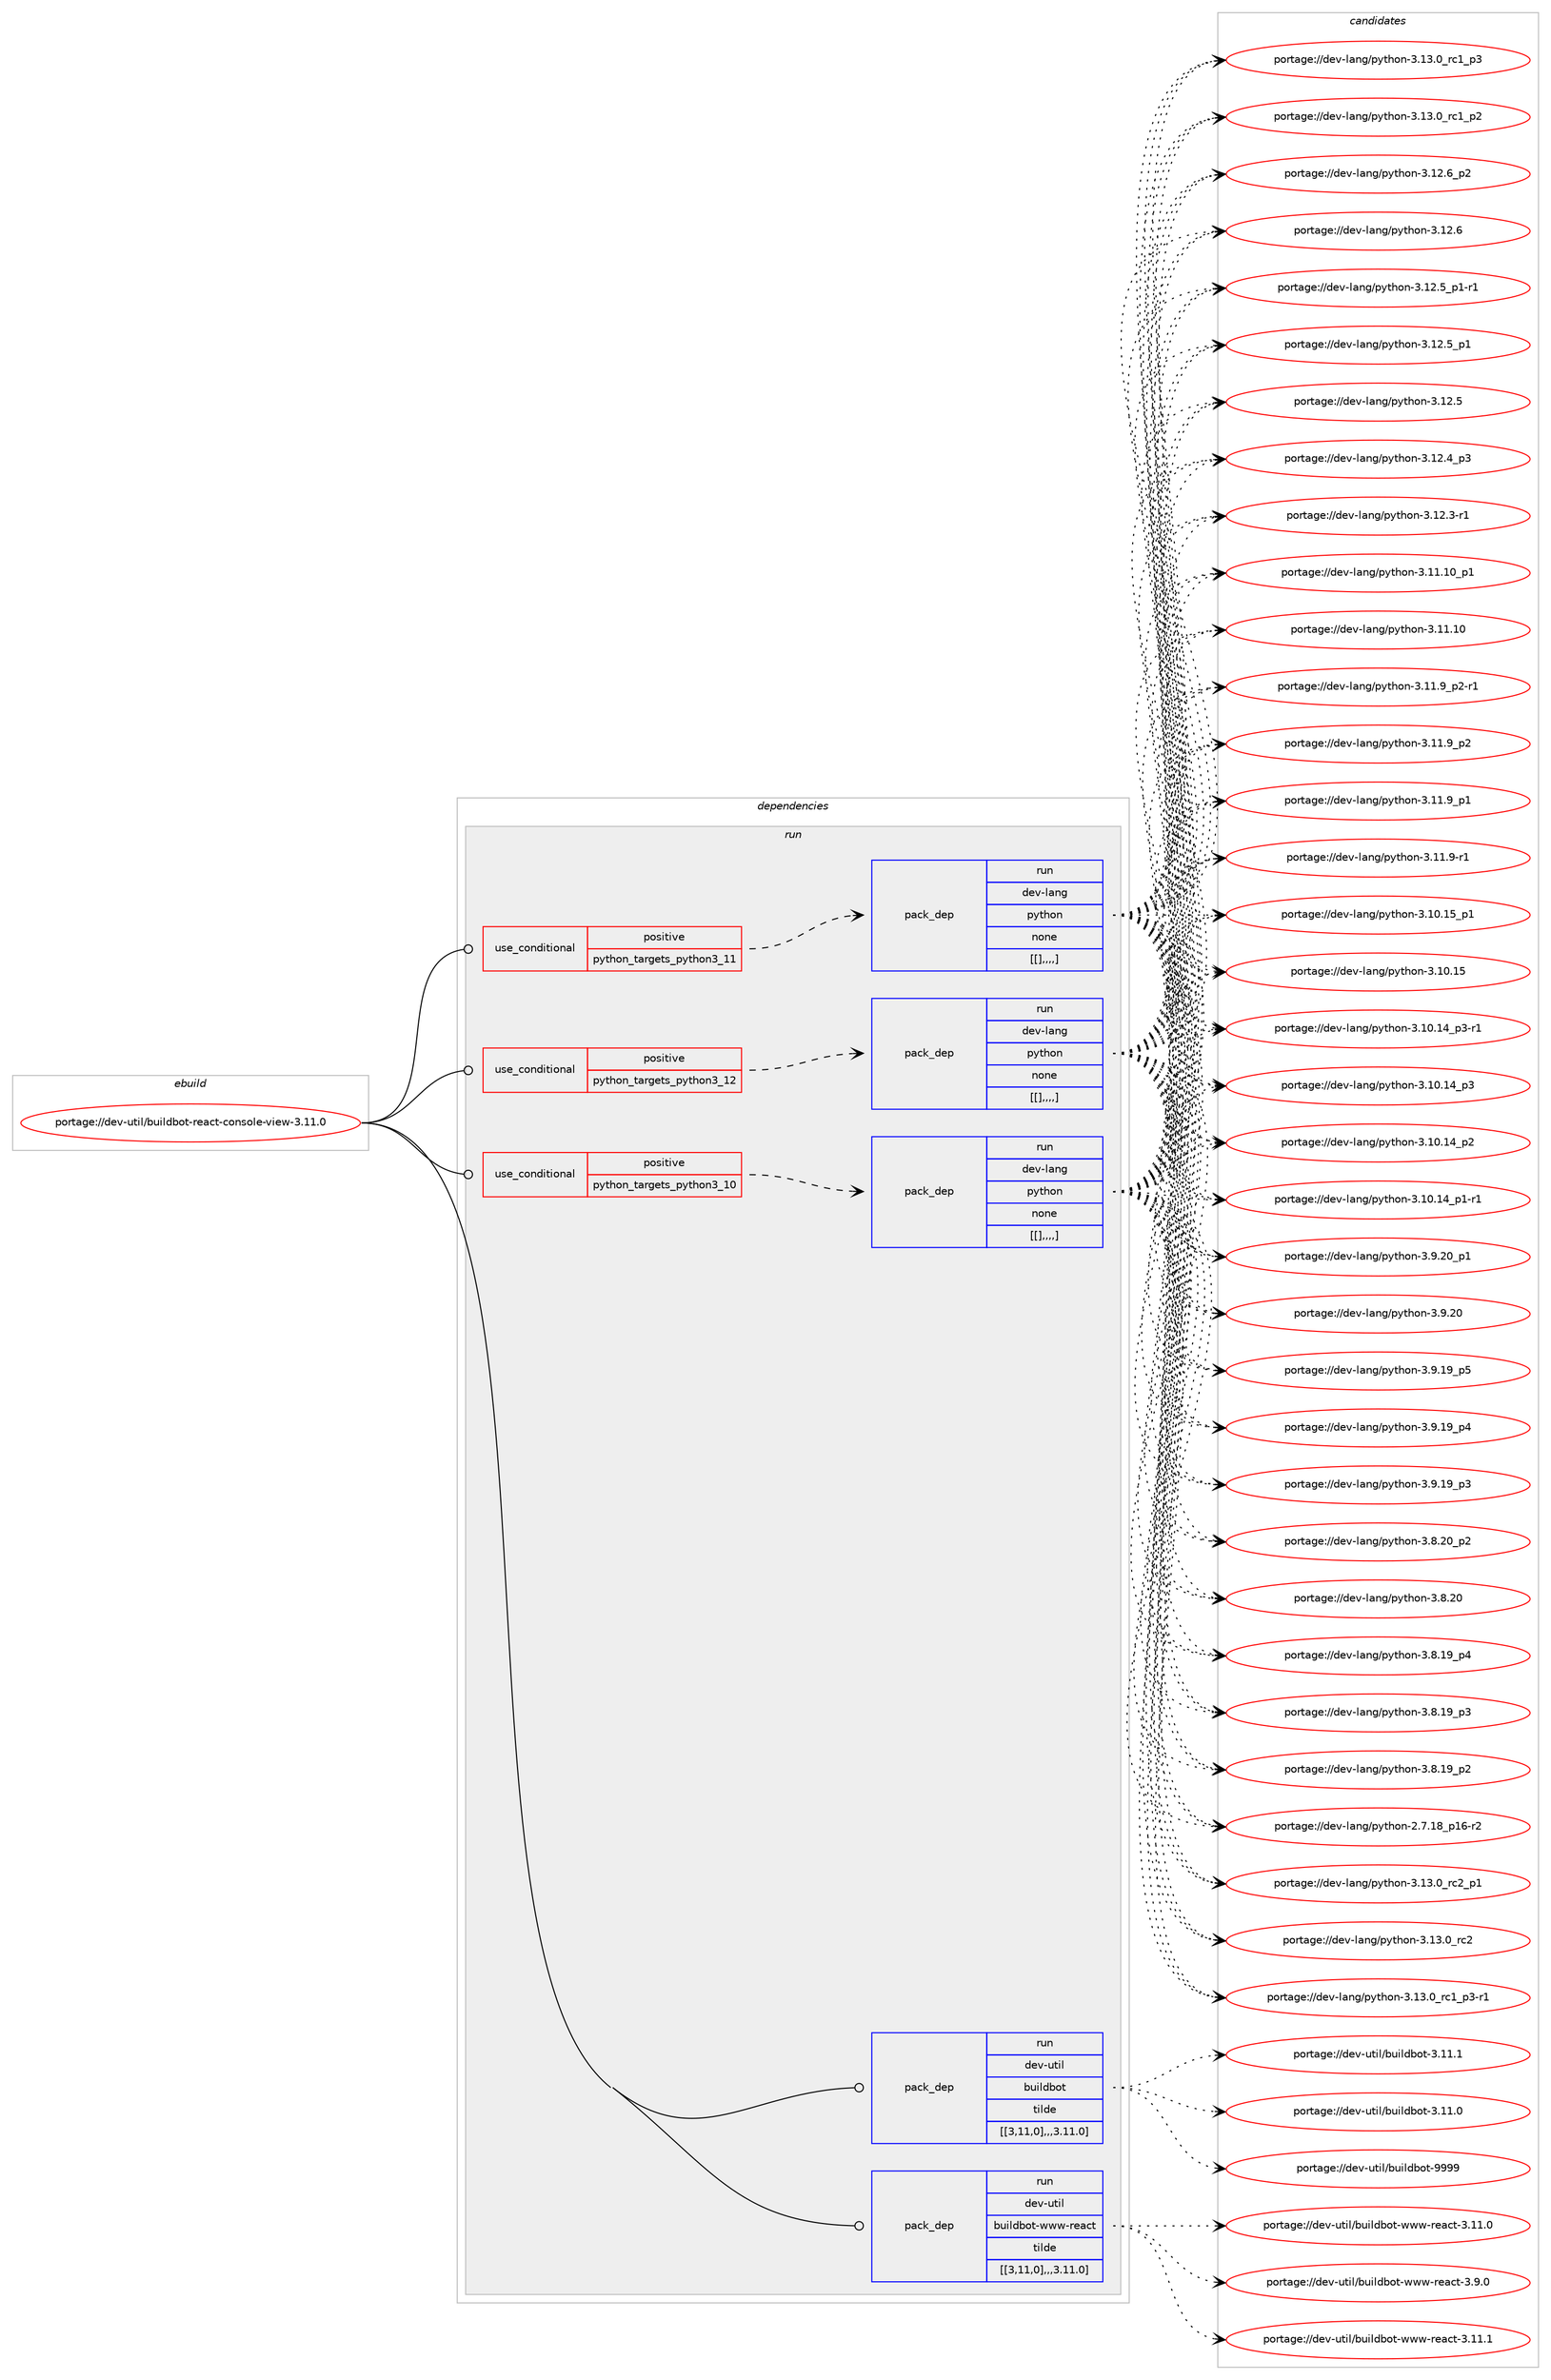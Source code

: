 digraph prolog {

# *************
# Graph options
# *************

newrank=true;
concentrate=true;
compound=true;
graph [rankdir=LR,fontname=Helvetica,fontsize=10,ranksep=1.5];#, ranksep=2.5, nodesep=0.2];
edge  [arrowhead=vee];
node  [fontname=Helvetica,fontsize=10];

# **********
# The ebuild
# **********

subgraph cluster_leftcol {
color=gray;
label=<<i>ebuild</i>>;
id [label="portage://dev-util/buildbot-react-console-view-3.11.0", color=red, width=4, href="../dev-util/buildbot-react-console-view-3.11.0.svg"];
}

# ****************
# The dependencies
# ****************

subgraph cluster_midcol {
color=gray;
label=<<i>dependencies</i>>;
subgraph cluster_compile {
fillcolor="#eeeeee";
style=filled;
label=<<i>compile</i>>;
}
subgraph cluster_compileandrun {
fillcolor="#eeeeee";
style=filled;
label=<<i>compile and run</i>>;
}
subgraph cluster_run {
fillcolor="#eeeeee";
style=filled;
label=<<i>run</i>>;
subgraph cond61924 {
dependency216278 [label=<<TABLE BORDER="0" CELLBORDER="1" CELLSPACING="0" CELLPADDING="4"><TR><TD ROWSPAN="3" CELLPADDING="10">use_conditional</TD></TR><TR><TD>positive</TD></TR><TR><TD>python_targets_python3_10</TD></TR></TABLE>>, shape=none, color=red];
subgraph pack152958 {
dependency216279 [label=<<TABLE BORDER="0" CELLBORDER="1" CELLSPACING="0" CELLPADDING="4" WIDTH="220"><TR><TD ROWSPAN="6" CELLPADDING="30">pack_dep</TD></TR><TR><TD WIDTH="110">run</TD></TR><TR><TD>dev-lang</TD></TR><TR><TD>python</TD></TR><TR><TD>none</TD></TR><TR><TD>[[],,,,]</TD></TR></TABLE>>, shape=none, color=blue];
}
dependency216278:e -> dependency216279:w [weight=20,style="dashed",arrowhead="vee"];
}
id:e -> dependency216278:w [weight=20,style="solid",arrowhead="odot"];
subgraph cond61925 {
dependency216280 [label=<<TABLE BORDER="0" CELLBORDER="1" CELLSPACING="0" CELLPADDING="4"><TR><TD ROWSPAN="3" CELLPADDING="10">use_conditional</TD></TR><TR><TD>positive</TD></TR><TR><TD>python_targets_python3_11</TD></TR></TABLE>>, shape=none, color=red];
subgraph pack152959 {
dependency216281 [label=<<TABLE BORDER="0" CELLBORDER="1" CELLSPACING="0" CELLPADDING="4" WIDTH="220"><TR><TD ROWSPAN="6" CELLPADDING="30">pack_dep</TD></TR><TR><TD WIDTH="110">run</TD></TR><TR><TD>dev-lang</TD></TR><TR><TD>python</TD></TR><TR><TD>none</TD></TR><TR><TD>[[],,,,]</TD></TR></TABLE>>, shape=none, color=blue];
}
dependency216280:e -> dependency216281:w [weight=20,style="dashed",arrowhead="vee"];
}
id:e -> dependency216280:w [weight=20,style="solid",arrowhead="odot"];
subgraph cond61926 {
dependency216282 [label=<<TABLE BORDER="0" CELLBORDER="1" CELLSPACING="0" CELLPADDING="4"><TR><TD ROWSPAN="3" CELLPADDING="10">use_conditional</TD></TR><TR><TD>positive</TD></TR><TR><TD>python_targets_python3_12</TD></TR></TABLE>>, shape=none, color=red];
subgraph pack152960 {
dependency216283 [label=<<TABLE BORDER="0" CELLBORDER="1" CELLSPACING="0" CELLPADDING="4" WIDTH="220"><TR><TD ROWSPAN="6" CELLPADDING="30">pack_dep</TD></TR><TR><TD WIDTH="110">run</TD></TR><TR><TD>dev-lang</TD></TR><TR><TD>python</TD></TR><TR><TD>none</TD></TR><TR><TD>[[],,,,]</TD></TR></TABLE>>, shape=none, color=blue];
}
dependency216282:e -> dependency216283:w [weight=20,style="dashed",arrowhead="vee"];
}
id:e -> dependency216282:w [weight=20,style="solid",arrowhead="odot"];
subgraph pack152961 {
dependency216284 [label=<<TABLE BORDER="0" CELLBORDER="1" CELLSPACING="0" CELLPADDING="4" WIDTH="220"><TR><TD ROWSPAN="6" CELLPADDING="30">pack_dep</TD></TR><TR><TD WIDTH="110">run</TD></TR><TR><TD>dev-util</TD></TR><TR><TD>buildbot</TD></TR><TR><TD>tilde</TD></TR><TR><TD>[[3,11,0],,,3.11.0]</TD></TR></TABLE>>, shape=none, color=blue];
}
id:e -> dependency216284:w [weight=20,style="solid",arrowhead="odot"];
subgraph pack152962 {
dependency216285 [label=<<TABLE BORDER="0" CELLBORDER="1" CELLSPACING="0" CELLPADDING="4" WIDTH="220"><TR><TD ROWSPAN="6" CELLPADDING="30">pack_dep</TD></TR><TR><TD WIDTH="110">run</TD></TR><TR><TD>dev-util</TD></TR><TR><TD>buildbot-www-react</TD></TR><TR><TD>tilde</TD></TR><TR><TD>[[3,11,0],,,3.11.0]</TD></TR></TABLE>>, shape=none, color=blue];
}
id:e -> dependency216285:w [weight=20,style="solid",arrowhead="odot"];
}
}

# **************
# The candidates
# **************

subgraph cluster_choices {
rank=same;
color=gray;
label=<<i>candidates</i>>;

subgraph choice152958 {
color=black;
nodesep=1;
choice100101118451089711010347112121116104111110455146495146489511499509511249 [label="portage://dev-lang/python-3.13.0_rc2_p1", color=red, width=4,href="../dev-lang/python-3.13.0_rc2_p1.svg"];
choice10010111845108971101034711212111610411111045514649514648951149950 [label="portage://dev-lang/python-3.13.0_rc2", color=red, width=4,href="../dev-lang/python-3.13.0_rc2.svg"];
choice1001011184510897110103471121211161041111104551464951464895114994995112514511449 [label="portage://dev-lang/python-3.13.0_rc1_p3-r1", color=red, width=4,href="../dev-lang/python-3.13.0_rc1_p3-r1.svg"];
choice100101118451089711010347112121116104111110455146495146489511499499511251 [label="portage://dev-lang/python-3.13.0_rc1_p3", color=red, width=4,href="../dev-lang/python-3.13.0_rc1_p3.svg"];
choice100101118451089711010347112121116104111110455146495146489511499499511250 [label="portage://dev-lang/python-3.13.0_rc1_p2", color=red, width=4,href="../dev-lang/python-3.13.0_rc1_p2.svg"];
choice100101118451089711010347112121116104111110455146495046549511250 [label="portage://dev-lang/python-3.12.6_p2", color=red, width=4,href="../dev-lang/python-3.12.6_p2.svg"];
choice10010111845108971101034711212111610411111045514649504654 [label="portage://dev-lang/python-3.12.6", color=red, width=4,href="../dev-lang/python-3.12.6.svg"];
choice1001011184510897110103471121211161041111104551464950465395112494511449 [label="portage://dev-lang/python-3.12.5_p1-r1", color=red, width=4,href="../dev-lang/python-3.12.5_p1-r1.svg"];
choice100101118451089711010347112121116104111110455146495046539511249 [label="portage://dev-lang/python-3.12.5_p1", color=red, width=4,href="../dev-lang/python-3.12.5_p1.svg"];
choice10010111845108971101034711212111610411111045514649504653 [label="portage://dev-lang/python-3.12.5", color=red, width=4,href="../dev-lang/python-3.12.5.svg"];
choice100101118451089711010347112121116104111110455146495046529511251 [label="portage://dev-lang/python-3.12.4_p3", color=red, width=4,href="../dev-lang/python-3.12.4_p3.svg"];
choice100101118451089711010347112121116104111110455146495046514511449 [label="portage://dev-lang/python-3.12.3-r1", color=red, width=4,href="../dev-lang/python-3.12.3-r1.svg"];
choice10010111845108971101034711212111610411111045514649494649489511249 [label="portage://dev-lang/python-3.11.10_p1", color=red, width=4,href="../dev-lang/python-3.11.10_p1.svg"];
choice1001011184510897110103471121211161041111104551464949464948 [label="portage://dev-lang/python-3.11.10", color=red, width=4,href="../dev-lang/python-3.11.10.svg"];
choice1001011184510897110103471121211161041111104551464949465795112504511449 [label="portage://dev-lang/python-3.11.9_p2-r1", color=red, width=4,href="../dev-lang/python-3.11.9_p2-r1.svg"];
choice100101118451089711010347112121116104111110455146494946579511250 [label="portage://dev-lang/python-3.11.9_p2", color=red, width=4,href="../dev-lang/python-3.11.9_p2.svg"];
choice100101118451089711010347112121116104111110455146494946579511249 [label="portage://dev-lang/python-3.11.9_p1", color=red, width=4,href="../dev-lang/python-3.11.9_p1.svg"];
choice100101118451089711010347112121116104111110455146494946574511449 [label="portage://dev-lang/python-3.11.9-r1", color=red, width=4,href="../dev-lang/python-3.11.9-r1.svg"];
choice10010111845108971101034711212111610411111045514649484649539511249 [label="portage://dev-lang/python-3.10.15_p1", color=red, width=4,href="../dev-lang/python-3.10.15_p1.svg"];
choice1001011184510897110103471121211161041111104551464948464953 [label="portage://dev-lang/python-3.10.15", color=red, width=4,href="../dev-lang/python-3.10.15.svg"];
choice100101118451089711010347112121116104111110455146494846495295112514511449 [label="portage://dev-lang/python-3.10.14_p3-r1", color=red, width=4,href="../dev-lang/python-3.10.14_p3-r1.svg"];
choice10010111845108971101034711212111610411111045514649484649529511251 [label="portage://dev-lang/python-3.10.14_p3", color=red, width=4,href="../dev-lang/python-3.10.14_p3.svg"];
choice10010111845108971101034711212111610411111045514649484649529511250 [label="portage://dev-lang/python-3.10.14_p2", color=red, width=4,href="../dev-lang/python-3.10.14_p2.svg"];
choice100101118451089711010347112121116104111110455146494846495295112494511449 [label="portage://dev-lang/python-3.10.14_p1-r1", color=red, width=4,href="../dev-lang/python-3.10.14_p1-r1.svg"];
choice100101118451089711010347112121116104111110455146574650489511249 [label="portage://dev-lang/python-3.9.20_p1", color=red, width=4,href="../dev-lang/python-3.9.20_p1.svg"];
choice10010111845108971101034711212111610411111045514657465048 [label="portage://dev-lang/python-3.9.20", color=red, width=4,href="../dev-lang/python-3.9.20.svg"];
choice100101118451089711010347112121116104111110455146574649579511253 [label="portage://dev-lang/python-3.9.19_p5", color=red, width=4,href="../dev-lang/python-3.9.19_p5.svg"];
choice100101118451089711010347112121116104111110455146574649579511252 [label="portage://dev-lang/python-3.9.19_p4", color=red, width=4,href="../dev-lang/python-3.9.19_p4.svg"];
choice100101118451089711010347112121116104111110455146574649579511251 [label="portage://dev-lang/python-3.9.19_p3", color=red, width=4,href="../dev-lang/python-3.9.19_p3.svg"];
choice100101118451089711010347112121116104111110455146564650489511250 [label="portage://dev-lang/python-3.8.20_p2", color=red, width=4,href="../dev-lang/python-3.8.20_p2.svg"];
choice10010111845108971101034711212111610411111045514656465048 [label="portage://dev-lang/python-3.8.20", color=red, width=4,href="../dev-lang/python-3.8.20.svg"];
choice100101118451089711010347112121116104111110455146564649579511252 [label="portage://dev-lang/python-3.8.19_p4", color=red, width=4,href="../dev-lang/python-3.8.19_p4.svg"];
choice100101118451089711010347112121116104111110455146564649579511251 [label="portage://dev-lang/python-3.8.19_p3", color=red, width=4,href="../dev-lang/python-3.8.19_p3.svg"];
choice100101118451089711010347112121116104111110455146564649579511250 [label="portage://dev-lang/python-3.8.19_p2", color=red, width=4,href="../dev-lang/python-3.8.19_p2.svg"];
choice100101118451089711010347112121116104111110455046554649569511249544511450 [label="portage://dev-lang/python-2.7.18_p16-r2", color=red, width=4,href="../dev-lang/python-2.7.18_p16-r2.svg"];
dependency216279:e -> choice100101118451089711010347112121116104111110455146495146489511499509511249:w [style=dotted,weight="100"];
dependency216279:e -> choice10010111845108971101034711212111610411111045514649514648951149950:w [style=dotted,weight="100"];
dependency216279:e -> choice1001011184510897110103471121211161041111104551464951464895114994995112514511449:w [style=dotted,weight="100"];
dependency216279:e -> choice100101118451089711010347112121116104111110455146495146489511499499511251:w [style=dotted,weight="100"];
dependency216279:e -> choice100101118451089711010347112121116104111110455146495146489511499499511250:w [style=dotted,weight="100"];
dependency216279:e -> choice100101118451089711010347112121116104111110455146495046549511250:w [style=dotted,weight="100"];
dependency216279:e -> choice10010111845108971101034711212111610411111045514649504654:w [style=dotted,weight="100"];
dependency216279:e -> choice1001011184510897110103471121211161041111104551464950465395112494511449:w [style=dotted,weight="100"];
dependency216279:e -> choice100101118451089711010347112121116104111110455146495046539511249:w [style=dotted,weight="100"];
dependency216279:e -> choice10010111845108971101034711212111610411111045514649504653:w [style=dotted,weight="100"];
dependency216279:e -> choice100101118451089711010347112121116104111110455146495046529511251:w [style=dotted,weight="100"];
dependency216279:e -> choice100101118451089711010347112121116104111110455146495046514511449:w [style=dotted,weight="100"];
dependency216279:e -> choice10010111845108971101034711212111610411111045514649494649489511249:w [style=dotted,weight="100"];
dependency216279:e -> choice1001011184510897110103471121211161041111104551464949464948:w [style=dotted,weight="100"];
dependency216279:e -> choice1001011184510897110103471121211161041111104551464949465795112504511449:w [style=dotted,weight="100"];
dependency216279:e -> choice100101118451089711010347112121116104111110455146494946579511250:w [style=dotted,weight="100"];
dependency216279:e -> choice100101118451089711010347112121116104111110455146494946579511249:w [style=dotted,weight="100"];
dependency216279:e -> choice100101118451089711010347112121116104111110455146494946574511449:w [style=dotted,weight="100"];
dependency216279:e -> choice10010111845108971101034711212111610411111045514649484649539511249:w [style=dotted,weight="100"];
dependency216279:e -> choice1001011184510897110103471121211161041111104551464948464953:w [style=dotted,weight="100"];
dependency216279:e -> choice100101118451089711010347112121116104111110455146494846495295112514511449:w [style=dotted,weight="100"];
dependency216279:e -> choice10010111845108971101034711212111610411111045514649484649529511251:w [style=dotted,weight="100"];
dependency216279:e -> choice10010111845108971101034711212111610411111045514649484649529511250:w [style=dotted,weight="100"];
dependency216279:e -> choice100101118451089711010347112121116104111110455146494846495295112494511449:w [style=dotted,weight="100"];
dependency216279:e -> choice100101118451089711010347112121116104111110455146574650489511249:w [style=dotted,weight="100"];
dependency216279:e -> choice10010111845108971101034711212111610411111045514657465048:w [style=dotted,weight="100"];
dependency216279:e -> choice100101118451089711010347112121116104111110455146574649579511253:w [style=dotted,weight="100"];
dependency216279:e -> choice100101118451089711010347112121116104111110455146574649579511252:w [style=dotted,weight="100"];
dependency216279:e -> choice100101118451089711010347112121116104111110455146574649579511251:w [style=dotted,weight="100"];
dependency216279:e -> choice100101118451089711010347112121116104111110455146564650489511250:w [style=dotted,weight="100"];
dependency216279:e -> choice10010111845108971101034711212111610411111045514656465048:w [style=dotted,weight="100"];
dependency216279:e -> choice100101118451089711010347112121116104111110455146564649579511252:w [style=dotted,weight="100"];
dependency216279:e -> choice100101118451089711010347112121116104111110455146564649579511251:w [style=dotted,weight="100"];
dependency216279:e -> choice100101118451089711010347112121116104111110455146564649579511250:w [style=dotted,weight="100"];
dependency216279:e -> choice100101118451089711010347112121116104111110455046554649569511249544511450:w [style=dotted,weight="100"];
}
subgraph choice152959 {
color=black;
nodesep=1;
choice100101118451089711010347112121116104111110455146495146489511499509511249 [label="portage://dev-lang/python-3.13.0_rc2_p1", color=red, width=4,href="../dev-lang/python-3.13.0_rc2_p1.svg"];
choice10010111845108971101034711212111610411111045514649514648951149950 [label="portage://dev-lang/python-3.13.0_rc2", color=red, width=4,href="../dev-lang/python-3.13.0_rc2.svg"];
choice1001011184510897110103471121211161041111104551464951464895114994995112514511449 [label="portage://dev-lang/python-3.13.0_rc1_p3-r1", color=red, width=4,href="../dev-lang/python-3.13.0_rc1_p3-r1.svg"];
choice100101118451089711010347112121116104111110455146495146489511499499511251 [label="portage://dev-lang/python-3.13.0_rc1_p3", color=red, width=4,href="../dev-lang/python-3.13.0_rc1_p3.svg"];
choice100101118451089711010347112121116104111110455146495146489511499499511250 [label="portage://dev-lang/python-3.13.0_rc1_p2", color=red, width=4,href="../dev-lang/python-3.13.0_rc1_p2.svg"];
choice100101118451089711010347112121116104111110455146495046549511250 [label="portage://dev-lang/python-3.12.6_p2", color=red, width=4,href="../dev-lang/python-3.12.6_p2.svg"];
choice10010111845108971101034711212111610411111045514649504654 [label="portage://dev-lang/python-3.12.6", color=red, width=4,href="../dev-lang/python-3.12.6.svg"];
choice1001011184510897110103471121211161041111104551464950465395112494511449 [label="portage://dev-lang/python-3.12.5_p1-r1", color=red, width=4,href="../dev-lang/python-3.12.5_p1-r1.svg"];
choice100101118451089711010347112121116104111110455146495046539511249 [label="portage://dev-lang/python-3.12.5_p1", color=red, width=4,href="../dev-lang/python-3.12.5_p1.svg"];
choice10010111845108971101034711212111610411111045514649504653 [label="portage://dev-lang/python-3.12.5", color=red, width=4,href="../dev-lang/python-3.12.5.svg"];
choice100101118451089711010347112121116104111110455146495046529511251 [label="portage://dev-lang/python-3.12.4_p3", color=red, width=4,href="../dev-lang/python-3.12.4_p3.svg"];
choice100101118451089711010347112121116104111110455146495046514511449 [label="portage://dev-lang/python-3.12.3-r1", color=red, width=4,href="../dev-lang/python-3.12.3-r1.svg"];
choice10010111845108971101034711212111610411111045514649494649489511249 [label="portage://dev-lang/python-3.11.10_p1", color=red, width=4,href="../dev-lang/python-3.11.10_p1.svg"];
choice1001011184510897110103471121211161041111104551464949464948 [label="portage://dev-lang/python-3.11.10", color=red, width=4,href="../dev-lang/python-3.11.10.svg"];
choice1001011184510897110103471121211161041111104551464949465795112504511449 [label="portage://dev-lang/python-3.11.9_p2-r1", color=red, width=4,href="../dev-lang/python-3.11.9_p2-r1.svg"];
choice100101118451089711010347112121116104111110455146494946579511250 [label="portage://dev-lang/python-3.11.9_p2", color=red, width=4,href="../dev-lang/python-3.11.9_p2.svg"];
choice100101118451089711010347112121116104111110455146494946579511249 [label="portage://dev-lang/python-3.11.9_p1", color=red, width=4,href="../dev-lang/python-3.11.9_p1.svg"];
choice100101118451089711010347112121116104111110455146494946574511449 [label="portage://dev-lang/python-3.11.9-r1", color=red, width=4,href="../dev-lang/python-3.11.9-r1.svg"];
choice10010111845108971101034711212111610411111045514649484649539511249 [label="portage://dev-lang/python-3.10.15_p1", color=red, width=4,href="../dev-lang/python-3.10.15_p1.svg"];
choice1001011184510897110103471121211161041111104551464948464953 [label="portage://dev-lang/python-3.10.15", color=red, width=4,href="../dev-lang/python-3.10.15.svg"];
choice100101118451089711010347112121116104111110455146494846495295112514511449 [label="portage://dev-lang/python-3.10.14_p3-r1", color=red, width=4,href="../dev-lang/python-3.10.14_p3-r1.svg"];
choice10010111845108971101034711212111610411111045514649484649529511251 [label="portage://dev-lang/python-3.10.14_p3", color=red, width=4,href="../dev-lang/python-3.10.14_p3.svg"];
choice10010111845108971101034711212111610411111045514649484649529511250 [label="portage://dev-lang/python-3.10.14_p2", color=red, width=4,href="../dev-lang/python-3.10.14_p2.svg"];
choice100101118451089711010347112121116104111110455146494846495295112494511449 [label="portage://dev-lang/python-3.10.14_p1-r1", color=red, width=4,href="../dev-lang/python-3.10.14_p1-r1.svg"];
choice100101118451089711010347112121116104111110455146574650489511249 [label="portage://dev-lang/python-3.9.20_p1", color=red, width=4,href="../dev-lang/python-3.9.20_p1.svg"];
choice10010111845108971101034711212111610411111045514657465048 [label="portage://dev-lang/python-3.9.20", color=red, width=4,href="../dev-lang/python-3.9.20.svg"];
choice100101118451089711010347112121116104111110455146574649579511253 [label="portage://dev-lang/python-3.9.19_p5", color=red, width=4,href="../dev-lang/python-3.9.19_p5.svg"];
choice100101118451089711010347112121116104111110455146574649579511252 [label="portage://dev-lang/python-3.9.19_p4", color=red, width=4,href="../dev-lang/python-3.9.19_p4.svg"];
choice100101118451089711010347112121116104111110455146574649579511251 [label="portage://dev-lang/python-3.9.19_p3", color=red, width=4,href="../dev-lang/python-3.9.19_p3.svg"];
choice100101118451089711010347112121116104111110455146564650489511250 [label="portage://dev-lang/python-3.8.20_p2", color=red, width=4,href="../dev-lang/python-3.8.20_p2.svg"];
choice10010111845108971101034711212111610411111045514656465048 [label="portage://dev-lang/python-3.8.20", color=red, width=4,href="../dev-lang/python-3.8.20.svg"];
choice100101118451089711010347112121116104111110455146564649579511252 [label="portage://dev-lang/python-3.8.19_p4", color=red, width=4,href="../dev-lang/python-3.8.19_p4.svg"];
choice100101118451089711010347112121116104111110455146564649579511251 [label="portage://dev-lang/python-3.8.19_p3", color=red, width=4,href="../dev-lang/python-3.8.19_p3.svg"];
choice100101118451089711010347112121116104111110455146564649579511250 [label="portage://dev-lang/python-3.8.19_p2", color=red, width=4,href="../dev-lang/python-3.8.19_p2.svg"];
choice100101118451089711010347112121116104111110455046554649569511249544511450 [label="portage://dev-lang/python-2.7.18_p16-r2", color=red, width=4,href="../dev-lang/python-2.7.18_p16-r2.svg"];
dependency216281:e -> choice100101118451089711010347112121116104111110455146495146489511499509511249:w [style=dotted,weight="100"];
dependency216281:e -> choice10010111845108971101034711212111610411111045514649514648951149950:w [style=dotted,weight="100"];
dependency216281:e -> choice1001011184510897110103471121211161041111104551464951464895114994995112514511449:w [style=dotted,weight="100"];
dependency216281:e -> choice100101118451089711010347112121116104111110455146495146489511499499511251:w [style=dotted,weight="100"];
dependency216281:e -> choice100101118451089711010347112121116104111110455146495146489511499499511250:w [style=dotted,weight="100"];
dependency216281:e -> choice100101118451089711010347112121116104111110455146495046549511250:w [style=dotted,weight="100"];
dependency216281:e -> choice10010111845108971101034711212111610411111045514649504654:w [style=dotted,weight="100"];
dependency216281:e -> choice1001011184510897110103471121211161041111104551464950465395112494511449:w [style=dotted,weight="100"];
dependency216281:e -> choice100101118451089711010347112121116104111110455146495046539511249:w [style=dotted,weight="100"];
dependency216281:e -> choice10010111845108971101034711212111610411111045514649504653:w [style=dotted,weight="100"];
dependency216281:e -> choice100101118451089711010347112121116104111110455146495046529511251:w [style=dotted,weight="100"];
dependency216281:e -> choice100101118451089711010347112121116104111110455146495046514511449:w [style=dotted,weight="100"];
dependency216281:e -> choice10010111845108971101034711212111610411111045514649494649489511249:w [style=dotted,weight="100"];
dependency216281:e -> choice1001011184510897110103471121211161041111104551464949464948:w [style=dotted,weight="100"];
dependency216281:e -> choice1001011184510897110103471121211161041111104551464949465795112504511449:w [style=dotted,weight="100"];
dependency216281:e -> choice100101118451089711010347112121116104111110455146494946579511250:w [style=dotted,weight="100"];
dependency216281:e -> choice100101118451089711010347112121116104111110455146494946579511249:w [style=dotted,weight="100"];
dependency216281:e -> choice100101118451089711010347112121116104111110455146494946574511449:w [style=dotted,weight="100"];
dependency216281:e -> choice10010111845108971101034711212111610411111045514649484649539511249:w [style=dotted,weight="100"];
dependency216281:e -> choice1001011184510897110103471121211161041111104551464948464953:w [style=dotted,weight="100"];
dependency216281:e -> choice100101118451089711010347112121116104111110455146494846495295112514511449:w [style=dotted,weight="100"];
dependency216281:e -> choice10010111845108971101034711212111610411111045514649484649529511251:w [style=dotted,weight="100"];
dependency216281:e -> choice10010111845108971101034711212111610411111045514649484649529511250:w [style=dotted,weight="100"];
dependency216281:e -> choice100101118451089711010347112121116104111110455146494846495295112494511449:w [style=dotted,weight="100"];
dependency216281:e -> choice100101118451089711010347112121116104111110455146574650489511249:w [style=dotted,weight="100"];
dependency216281:e -> choice10010111845108971101034711212111610411111045514657465048:w [style=dotted,weight="100"];
dependency216281:e -> choice100101118451089711010347112121116104111110455146574649579511253:w [style=dotted,weight="100"];
dependency216281:e -> choice100101118451089711010347112121116104111110455146574649579511252:w [style=dotted,weight="100"];
dependency216281:e -> choice100101118451089711010347112121116104111110455146574649579511251:w [style=dotted,weight="100"];
dependency216281:e -> choice100101118451089711010347112121116104111110455146564650489511250:w [style=dotted,weight="100"];
dependency216281:e -> choice10010111845108971101034711212111610411111045514656465048:w [style=dotted,weight="100"];
dependency216281:e -> choice100101118451089711010347112121116104111110455146564649579511252:w [style=dotted,weight="100"];
dependency216281:e -> choice100101118451089711010347112121116104111110455146564649579511251:w [style=dotted,weight="100"];
dependency216281:e -> choice100101118451089711010347112121116104111110455146564649579511250:w [style=dotted,weight="100"];
dependency216281:e -> choice100101118451089711010347112121116104111110455046554649569511249544511450:w [style=dotted,weight="100"];
}
subgraph choice152960 {
color=black;
nodesep=1;
choice100101118451089711010347112121116104111110455146495146489511499509511249 [label="portage://dev-lang/python-3.13.0_rc2_p1", color=red, width=4,href="../dev-lang/python-3.13.0_rc2_p1.svg"];
choice10010111845108971101034711212111610411111045514649514648951149950 [label="portage://dev-lang/python-3.13.0_rc2", color=red, width=4,href="../dev-lang/python-3.13.0_rc2.svg"];
choice1001011184510897110103471121211161041111104551464951464895114994995112514511449 [label="portage://dev-lang/python-3.13.0_rc1_p3-r1", color=red, width=4,href="../dev-lang/python-3.13.0_rc1_p3-r1.svg"];
choice100101118451089711010347112121116104111110455146495146489511499499511251 [label="portage://dev-lang/python-3.13.0_rc1_p3", color=red, width=4,href="../dev-lang/python-3.13.0_rc1_p3.svg"];
choice100101118451089711010347112121116104111110455146495146489511499499511250 [label="portage://dev-lang/python-3.13.0_rc1_p2", color=red, width=4,href="../dev-lang/python-3.13.0_rc1_p2.svg"];
choice100101118451089711010347112121116104111110455146495046549511250 [label="portage://dev-lang/python-3.12.6_p2", color=red, width=4,href="../dev-lang/python-3.12.6_p2.svg"];
choice10010111845108971101034711212111610411111045514649504654 [label="portage://dev-lang/python-3.12.6", color=red, width=4,href="../dev-lang/python-3.12.6.svg"];
choice1001011184510897110103471121211161041111104551464950465395112494511449 [label="portage://dev-lang/python-3.12.5_p1-r1", color=red, width=4,href="../dev-lang/python-3.12.5_p1-r1.svg"];
choice100101118451089711010347112121116104111110455146495046539511249 [label="portage://dev-lang/python-3.12.5_p1", color=red, width=4,href="../dev-lang/python-3.12.5_p1.svg"];
choice10010111845108971101034711212111610411111045514649504653 [label="portage://dev-lang/python-3.12.5", color=red, width=4,href="../dev-lang/python-3.12.5.svg"];
choice100101118451089711010347112121116104111110455146495046529511251 [label="portage://dev-lang/python-3.12.4_p3", color=red, width=4,href="../dev-lang/python-3.12.4_p3.svg"];
choice100101118451089711010347112121116104111110455146495046514511449 [label="portage://dev-lang/python-3.12.3-r1", color=red, width=4,href="../dev-lang/python-3.12.3-r1.svg"];
choice10010111845108971101034711212111610411111045514649494649489511249 [label="portage://dev-lang/python-3.11.10_p1", color=red, width=4,href="../dev-lang/python-3.11.10_p1.svg"];
choice1001011184510897110103471121211161041111104551464949464948 [label="portage://dev-lang/python-3.11.10", color=red, width=4,href="../dev-lang/python-3.11.10.svg"];
choice1001011184510897110103471121211161041111104551464949465795112504511449 [label="portage://dev-lang/python-3.11.9_p2-r1", color=red, width=4,href="../dev-lang/python-3.11.9_p2-r1.svg"];
choice100101118451089711010347112121116104111110455146494946579511250 [label="portage://dev-lang/python-3.11.9_p2", color=red, width=4,href="../dev-lang/python-3.11.9_p2.svg"];
choice100101118451089711010347112121116104111110455146494946579511249 [label="portage://dev-lang/python-3.11.9_p1", color=red, width=4,href="../dev-lang/python-3.11.9_p1.svg"];
choice100101118451089711010347112121116104111110455146494946574511449 [label="portage://dev-lang/python-3.11.9-r1", color=red, width=4,href="../dev-lang/python-3.11.9-r1.svg"];
choice10010111845108971101034711212111610411111045514649484649539511249 [label="portage://dev-lang/python-3.10.15_p1", color=red, width=4,href="../dev-lang/python-3.10.15_p1.svg"];
choice1001011184510897110103471121211161041111104551464948464953 [label="portage://dev-lang/python-3.10.15", color=red, width=4,href="../dev-lang/python-3.10.15.svg"];
choice100101118451089711010347112121116104111110455146494846495295112514511449 [label="portage://dev-lang/python-3.10.14_p3-r1", color=red, width=4,href="../dev-lang/python-3.10.14_p3-r1.svg"];
choice10010111845108971101034711212111610411111045514649484649529511251 [label="portage://dev-lang/python-3.10.14_p3", color=red, width=4,href="../dev-lang/python-3.10.14_p3.svg"];
choice10010111845108971101034711212111610411111045514649484649529511250 [label="portage://dev-lang/python-3.10.14_p2", color=red, width=4,href="../dev-lang/python-3.10.14_p2.svg"];
choice100101118451089711010347112121116104111110455146494846495295112494511449 [label="portage://dev-lang/python-3.10.14_p1-r1", color=red, width=4,href="../dev-lang/python-3.10.14_p1-r1.svg"];
choice100101118451089711010347112121116104111110455146574650489511249 [label="portage://dev-lang/python-3.9.20_p1", color=red, width=4,href="../dev-lang/python-3.9.20_p1.svg"];
choice10010111845108971101034711212111610411111045514657465048 [label="portage://dev-lang/python-3.9.20", color=red, width=4,href="../dev-lang/python-3.9.20.svg"];
choice100101118451089711010347112121116104111110455146574649579511253 [label="portage://dev-lang/python-3.9.19_p5", color=red, width=4,href="../dev-lang/python-3.9.19_p5.svg"];
choice100101118451089711010347112121116104111110455146574649579511252 [label="portage://dev-lang/python-3.9.19_p4", color=red, width=4,href="../dev-lang/python-3.9.19_p4.svg"];
choice100101118451089711010347112121116104111110455146574649579511251 [label="portage://dev-lang/python-3.9.19_p3", color=red, width=4,href="../dev-lang/python-3.9.19_p3.svg"];
choice100101118451089711010347112121116104111110455146564650489511250 [label="portage://dev-lang/python-3.8.20_p2", color=red, width=4,href="../dev-lang/python-3.8.20_p2.svg"];
choice10010111845108971101034711212111610411111045514656465048 [label="portage://dev-lang/python-3.8.20", color=red, width=4,href="../dev-lang/python-3.8.20.svg"];
choice100101118451089711010347112121116104111110455146564649579511252 [label="portage://dev-lang/python-3.8.19_p4", color=red, width=4,href="../dev-lang/python-3.8.19_p4.svg"];
choice100101118451089711010347112121116104111110455146564649579511251 [label="portage://dev-lang/python-3.8.19_p3", color=red, width=4,href="../dev-lang/python-3.8.19_p3.svg"];
choice100101118451089711010347112121116104111110455146564649579511250 [label="portage://dev-lang/python-3.8.19_p2", color=red, width=4,href="../dev-lang/python-3.8.19_p2.svg"];
choice100101118451089711010347112121116104111110455046554649569511249544511450 [label="portage://dev-lang/python-2.7.18_p16-r2", color=red, width=4,href="../dev-lang/python-2.7.18_p16-r2.svg"];
dependency216283:e -> choice100101118451089711010347112121116104111110455146495146489511499509511249:w [style=dotted,weight="100"];
dependency216283:e -> choice10010111845108971101034711212111610411111045514649514648951149950:w [style=dotted,weight="100"];
dependency216283:e -> choice1001011184510897110103471121211161041111104551464951464895114994995112514511449:w [style=dotted,weight="100"];
dependency216283:e -> choice100101118451089711010347112121116104111110455146495146489511499499511251:w [style=dotted,weight="100"];
dependency216283:e -> choice100101118451089711010347112121116104111110455146495146489511499499511250:w [style=dotted,weight="100"];
dependency216283:e -> choice100101118451089711010347112121116104111110455146495046549511250:w [style=dotted,weight="100"];
dependency216283:e -> choice10010111845108971101034711212111610411111045514649504654:w [style=dotted,weight="100"];
dependency216283:e -> choice1001011184510897110103471121211161041111104551464950465395112494511449:w [style=dotted,weight="100"];
dependency216283:e -> choice100101118451089711010347112121116104111110455146495046539511249:w [style=dotted,weight="100"];
dependency216283:e -> choice10010111845108971101034711212111610411111045514649504653:w [style=dotted,weight="100"];
dependency216283:e -> choice100101118451089711010347112121116104111110455146495046529511251:w [style=dotted,weight="100"];
dependency216283:e -> choice100101118451089711010347112121116104111110455146495046514511449:w [style=dotted,weight="100"];
dependency216283:e -> choice10010111845108971101034711212111610411111045514649494649489511249:w [style=dotted,weight="100"];
dependency216283:e -> choice1001011184510897110103471121211161041111104551464949464948:w [style=dotted,weight="100"];
dependency216283:e -> choice1001011184510897110103471121211161041111104551464949465795112504511449:w [style=dotted,weight="100"];
dependency216283:e -> choice100101118451089711010347112121116104111110455146494946579511250:w [style=dotted,weight="100"];
dependency216283:e -> choice100101118451089711010347112121116104111110455146494946579511249:w [style=dotted,weight="100"];
dependency216283:e -> choice100101118451089711010347112121116104111110455146494946574511449:w [style=dotted,weight="100"];
dependency216283:e -> choice10010111845108971101034711212111610411111045514649484649539511249:w [style=dotted,weight="100"];
dependency216283:e -> choice1001011184510897110103471121211161041111104551464948464953:w [style=dotted,weight="100"];
dependency216283:e -> choice100101118451089711010347112121116104111110455146494846495295112514511449:w [style=dotted,weight="100"];
dependency216283:e -> choice10010111845108971101034711212111610411111045514649484649529511251:w [style=dotted,weight="100"];
dependency216283:e -> choice10010111845108971101034711212111610411111045514649484649529511250:w [style=dotted,weight="100"];
dependency216283:e -> choice100101118451089711010347112121116104111110455146494846495295112494511449:w [style=dotted,weight="100"];
dependency216283:e -> choice100101118451089711010347112121116104111110455146574650489511249:w [style=dotted,weight="100"];
dependency216283:e -> choice10010111845108971101034711212111610411111045514657465048:w [style=dotted,weight="100"];
dependency216283:e -> choice100101118451089711010347112121116104111110455146574649579511253:w [style=dotted,weight="100"];
dependency216283:e -> choice100101118451089711010347112121116104111110455146574649579511252:w [style=dotted,weight="100"];
dependency216283:e -> choice100101118451089711010347112121116104111110455146574649579511251:w [style=dotted,weight="100"];
dependency216283:e -> choice100101118451089711010347112121116104111110455146564650489511250:w [style=dotted,weight="100"];
dependency216283:e -> choice10010111845108971101034711212111610411111045514656465048:w [style=dotted,weight="100"];
dependency216283:e -> choice100101118451089711010347112121116104111110455146564649579511252:w [style=dotted,weight="100"];
dependency216283:e -> choice100101118451089711010347112121116104111110455146564649579511251:w [style=dotted,weight="100"];
dependency216283:e -> choice100101118451089711010347112121116104111110455146564649579511250:w [style=dotted,weight="100"];
dependency216283:e -> choice100101118451089711010347112121116104111110455046554649569511249544511450:w [style=dotted,weight="100"];
}
subgraph choice152961 {
color=black;
nodesep=1;
choice100101118451171161051084798117105108100981111164557575757 [label="portage://dev-util/buildbot-9999", color=red, width=4,href="../dev-util/buildbot-9999.svg"];
choice1001011184511711610510847981171051081009811111645514649494649 [label="portage://dev-util/buildbot-3.11.1", color=red, width=4,href="../dev-util/buildbot-3.11.1.svg"];
choice1001011184511711610510847981171051081009811111645514649494648 [label="portage://dev-util/buildbot-3.11.0", color=red, width=4,href="../dev-util/buildbot-3.11.0.svg"];
dependency216284:e -> choice100101118451171161051084798117105108100981111164557575757:w [style=dotted,weight="100"];
dependency216284:e -> choice1001011184511711610510847981171051081009811111645514649494649:w [style=dotted,weight="100"];
dependency216284:e -> choice1001011184511711610510847981171051081009811111645514649494648:w [style=dotted,weight="100"];
}
subgraph choice152962 {
color=black;
nodesep=1;
choice100101118451171161051084798117105108100981111164511911911945114101979911645514649494649 [label="portage://dev-util/buildbot-www-react-3.11.1", color=red, width=4,href="../dev-util/buildbot-www-react-3.11.1.svg"];
choice100101118451171161051084798117105108100981111164511911911945114101979911645514649494648 [label="portage://dev-util/buildbot-www-react-3.11.0", color=red, width=4,href="../dev-util/buildbot-www-react-3.11.0.svg"];
choice1001011184511711610510847981171051081009811111645119119119451141019799116455146574648 [label="portage://dev-util/buildbot-www-react-3.9.0", color=red, width=4,href="../dev-util/buildbot-www-react-3.9.0.svg"];
dependency216285:e -> choice100101118451171161051084798117105108100981111164511911911945114101979911645514649494649:w [style=dotted,weight="100"];
dependency216285:e -> choice100101118451171161051084798117105108100981111164511911911945114101979911645514649494648:w [style=dotted,weight="100"];
dependency216285:e -> choice1001011184511711610510847981171051081009811111645119119119451141019799116455146574648:w [style=dotted,weight="100"];
}
}

}

